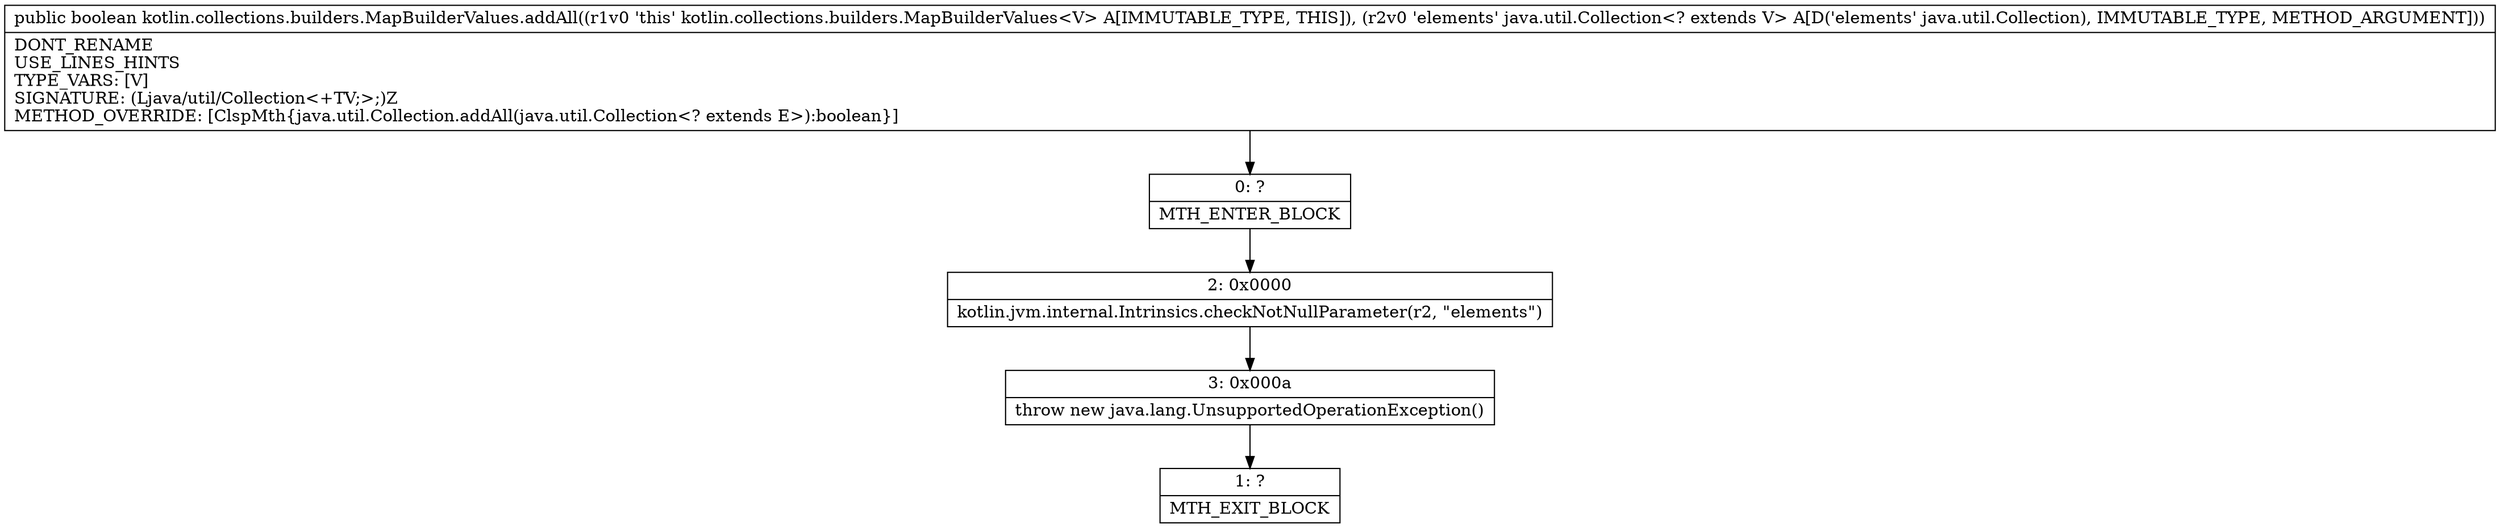digraph "CFG forkotlin.collections.builders.MapBuilderValues.addAll(Ljava\/util\/Collection;)Z" {
Node_0 [shape=record,label="{0\:\ ?|MTH_ENTER_BLOCK\l}"];
Node_2 [shape=record,label="{2\:\ 0x0000|kotlin.jvm.internal.Intrinsics.checkNotNullParameter(r2, \"elements\")\l}"];
Node_3 [shape=record,label="{3\:\ 0x000a|throw new java.lang.UnsupportedOperationException()\l}"];
Node_1 [shape=record,label="{1\:\ ?|MTH_EXIT_BLOCK\l}"];
MethodNode[shape=record,label="{public boolean kotlin.collections.builders.MapBuilderValues.addAll((r1v0 'this' kotlin.collections.builders.MapBuilderValues\<V\> A[IMMUTABLE_TYPE, THIS]), (r2v0 'elements' java.util.Collection\<? extends V\> A[D('elements' java.util.Collection), IMMUTABLE_TYPE, METHOD_ARGUMENT]))  | DONT_RENAME\lUSE_LINES_HINTS\lTYPE_VARS: [V]\lSIGNATURE: (Ljava\/util\/Collection\<+TV;\>;)Z\lMETHOD_OVERRIDE: [ClspMth\{java.util.Collection.addAll(java.util.Collection\<? extends E\>):boolean\}]\l}"];
MethodNode -> Node_0;Node_0 -> Node_2;
Node_2 -> Node_3;
Node_3 -> Node_1;
}

